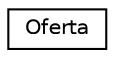 digraph "Graphical Class Hierarchy"
{
  edge [fontname="Helvetica",fontsize="10",labelfontname="Helvetica",labelfontsize="10"];
  node [fontname="Helvetica",fontsize="10",shape=record];
  rankdir="LR";
  Node0 [label="Oferta",height=0.2,width=0.4,color="black", fillcolor="white", style="filled",URL="$classOferta.html",tooltip="Class for oferta. "];
}
